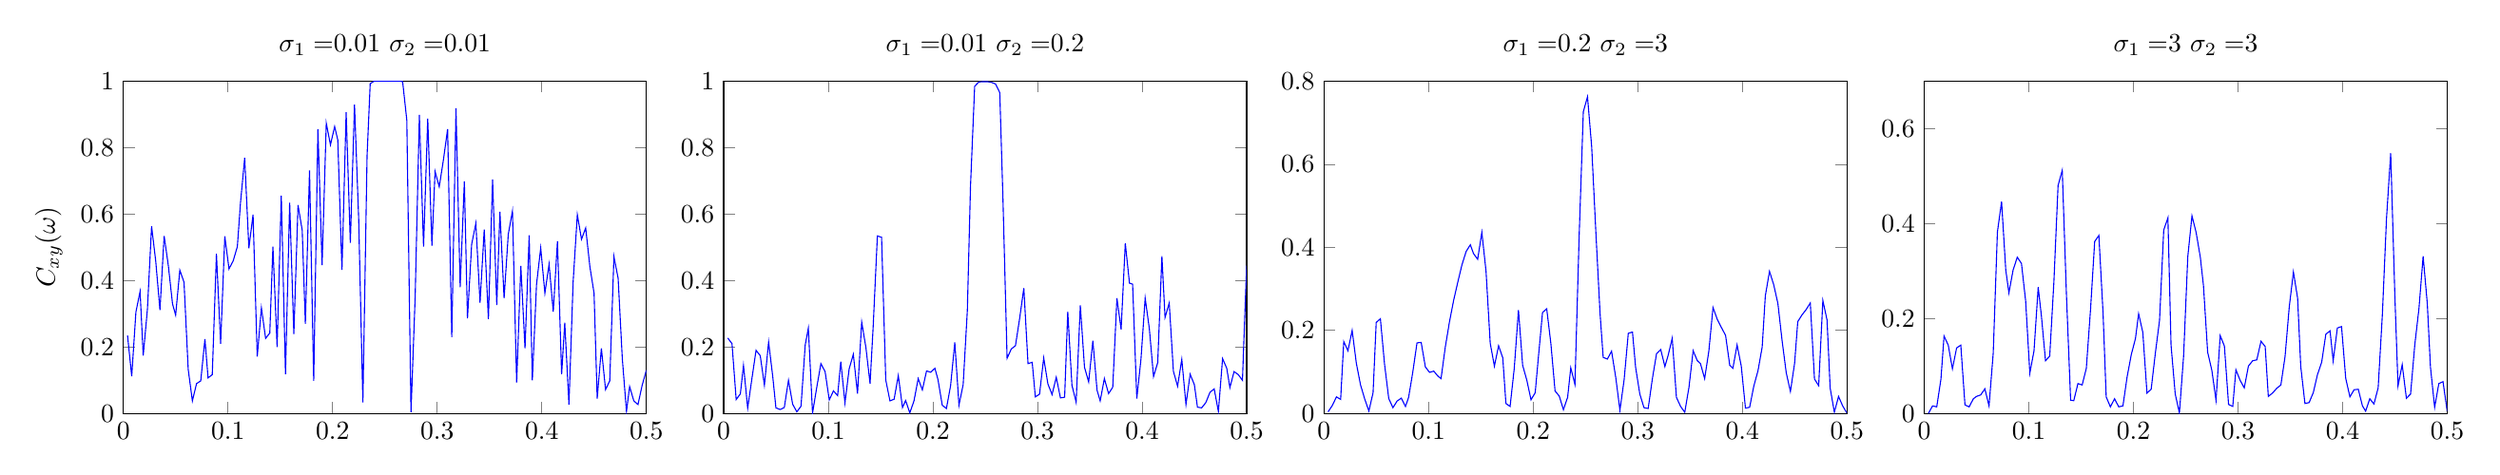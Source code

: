 % This file was created by matlab2tikz v0.4.7 running on MATLAB 8.1.
% Copyright (c) 2008--2014, Nico Schlömer <nico.schloemer@gmail.com>
% All rights reserved.
% Minimal pgfplots version: 1.3
% 
% The latest updates can be retrieved from
%   http://www.mathworks.com/matlabcentral/fileexchange/22022-matlab2tikz
% where you can also make suggestions and rate matlab2tikz.
% 
\begin{tikzpicture}

\begin{axis}[%
width=2.75in,
height=1.75in,
scale only axis,
xmin=0,
xmax=0.5,
ymin=0,
ymax=1,
name=plot2,
title={$\sigma_1 =$0.01 $\sigma_2 =$0.2}
]
\addplot [color=blue,solid,forget plot]
  table[row sep=crcr]{0.004	0.227\\
0.008	0.21\\
0.012	0.042\\
0.016	0.059\\
0.019	0.145\\
0.023	0.016\\
0.027	0.104\\
0.031	0.19\\
0.035	0.174\\
0.039	0.085\\
0.043	0.215\\
0.047	0.11\\
0.05	0.017\\
0.054	0.012\\
0.058	0.018\\
0.062	0.1\\
0.066	0.028\\
0.07	0.005\\
0.074	0.022\\
0.078	0.206\\
0.081	0.257\\
0.085	0.001\\
0.089	0.078\\
0.093	0.15\\
0.097	0.126\\
0.101	0.041\\
0.105	0.068\\
0.109	0.054\\
0.112	0.156\\
0.116	0.032\\
0.12	0.134\\
0.124	0.178\\
0.128	0.06\\
0.132	0.275\\
0.136	0.199\\
0.14	0.09\\
0.143	0.263\\
0.147	0.534\\
0.151	0.53\\
0.155	0.101\\
0.159	0.038\\
0.163	0.043\\
0.167	0.114\\
0.171	0.018\\
0.174	0.039\\
0.178	0.002\\
0.182	0.038\\
0.186	0.105\\
0.19	0.071\\
0.194	0.128\\
0.198	0.124\\
0.202	0.136\\
0.205	0.101\\
0.209	0.025\\
0.213	0.015\\
0.217	0.084\\
0.221	0.214\\
0.225	0.025\\
0.229	0.087\\
0.233	0.31\\
0.236	0.682\\
0.24	0.984\\
0.244	0.997\\
0.248	0.998\\
0.252	0.998\\
0.256	0.996\\
0.26	0.991\\
0.264	0.965\\
0.267	0.65\\
0.271	0.166\\
0.275	0.194\\
0.279	0.204\\
0.283	0.286\\
0.287	0.377\\
0.291	0.15\\
0.295	0.154\\
0.298	0.05\\
0.302	0.058\\
0.306	0.167\\
0.31	0.089\\
0.314	0.057\\
0.318	0.109\\
0.322	0.047\\
0.326	0.049\\
0.329	0.306\\
0.333	0.085\\
0.337	0.034\\
0.341	0.325\\
0.345	0.139\\
0.349	0.095\\
0.353	0.219\\
0.357	0.07\\
0.36	0.038\\
0.364	0.105\\
0.368	0.06\\
0.372	0.079\\
0.376	0.347\\
0.38	0.253\\
0.384	0.512\\
0.388	0.392\\
0.391	0.389\\
0.395	0.045\\
0.399	0.164\\
0.403	0.347\\
0.407	0.255\\
0.411	0.111\\
0.415	0.153\\
0.419	0.473\\
0.422	0.289\\
0.426	0.332\\
0.43	0.127\\
0.434	0.082\\
0.438	0.163\\
0.442	0.027\\
0.446	0.118\\
0.45	0.087\\
0.453	0.019\\
0.457	0.017\\
0.461	0.033\\
0.465	0.064\\
0.469	0.074\\
0.473	0.006\\
0.477	0.165\\
0.481	0.136\\
0.484	0.078\\
0.488	0.126\\
0.492	0.117\\
0.496	0.1\\
0.5	0.445\\
};
\end{axis}

\begin{axis}[%
width=2.75in,
height=1.75in,
scale only axis,
xmin=0,
xmax=0.5,
ymin=0,
ymax=1,
ylabel={$C_{xy}(\omega)$},
at=(plot2.left of south west),
anchor=right of south east,
title={$\sigma_1 =$0.01 $\sigma_2 =$0.01}
]
\addplot [color=blue,solid,forget plot]
  table[row sep=crcr]{0.004	0.235\\
0.008	0.112\\
0.012	0.305\\
0.016	0.367\\
0.019	0.174\\
0.023	0.313\\
0.027	0.563\\
0.031	0.457\\
0.035	0.311\\
0.039	0.534\\
0.043	0.445\\
0.047	0.33\\
0.05	0.296\\
0.054	0.431\\
0.058	0.395\\
0.062	0.133\\
0.066	0.038\\
0.07	0.09\\
0.074	0.098\\
0.078	0.224\\
0.081	0.107\\
0.085	0.117\\
0.089	0.48\\
0.093	0.21\\
0.097	0.533\\
0.101	0.435\\
0.105	0.459\\
0.109	0.502\\
0.112	0.634\\
0.116	0.769\\
0.12	0.497\\
0.124	0.598\\
0.128	0.171\\
0.132	0.318\\
0.136	0.226\\
0.14	0.242\\
0.143	0.502\\
0.147	0.2\\
0.151	0.655\\
0.155	0.118\\
0.159	0.634\\
0.163	0.239\\
0.167	0.627\\
0.171	0.551\\
0.174	0.27\\
0.178	0.731\\
0.182	0.098\\
0.186	0.855\\
0.19	0.446\\
0.194	0.873\\
0.198	0.808\\
0.202	0.863\\
0.205	0.823\\
0.209	0.432\\
0.213	0.906\\
0.217	0.513\\
0.221	0.929\\
0.225	0.584\\
0.229	0.033\\
0.233	0.775\\
0.236	0.992\\
0.24	1.0\\
0.244	1.0\\
0.248	1.0\\
0.252	1.0\\
0.256	1.0\\
0.26	1.0\\
0.264	1.0\\
0.267	0.998\\
0.271	0.882\\
0.275	0.004\\
0.279	0.352\\
0.283	0.898\\
0.287	0.502\\
0.291	0.887\\
0.295	0.505\\
0.298	0.728\\
0.302	0.682\\
0.306	0.763\\
0.31	0.855\\
0.314	0.23\\
0.318	0.918\\
0.322	0.38\\
0.326	0.698\\
0.329	0.286\\
0.333	0.509\\
0.337	0.572\\
0.341	0.333\\
0.345	0.553\\
0.349	0.284\\
0.353	0.704\\
0.357	0.326\\
0.36	0.607\\
0.364	0.347\\
0.368	0.539\\
0.372	0.609\\
0.376	0.093\\
0.38	0.444\\
0.384	0.196\\
0.388	0.536\\
0.391	0.1\\
0.395	0.388\\
0.399	0.498\\
0.403	0.362\\
0.407	0.449\\
0.411	0.306\\
0.415	0.518\\
0.419	0.118\\
0.422	0.273\\
0.426	0.027\\
0.43	0.396\\
0.434	0.598\\
0.438	0.524\\
0.442	0.558\\
0.446	0.442\\
0.45	0.362\\
0.453	0.045\\
0.457	0.196\\
0.461	0.072\\
0.465	0.098\\
0.469	0.472\\
0.473	0.407\\
0.477	0.166\\
0.481	0.006\\
0.484	0.081\\
0.488	0.038\\
0.492	0.027\\
0.496	0.085\\
0.5	0.13\\
};
\end{axis}

\begin{axis}[%
width=2.75in,
height=1.75in,
scale only axis,
xmin=0,
xmax=0.5,
ymin=0,
ymax=0.8,
name=plot3,
at=(plot2.right of south east),
anchor=left of south west,
title={$\sigma_1 =$0.2 $\sigma_2 =$3}
]
\addplot [color=blue,solid,forget plot]
  table[row sep=crcr]{0.004	0.004\\
0.008	0.019\\
0.012	0.04\\
0.016	0.034\\
0.019	0.173\\
0.023	0.151\\
0.027	0.2\\
0.031	0.121\\
0.035	0.069\\
0.039	0.035\\
0.043	0.006\\
0.047	0.05\\
0.05	0.219\\
0.054	0.228\\
0.058	0.118\\
0.062	0.036\\
0.066	0.014\\
0.07	0.03\\
0.074	0.037\\
0.078	0.017\\
0.081	0.039\\
0.085	0.1\\
0.089	0.17\\
0.093	0.171\\
0.097	0.112\\
0.101	0.099\\
0.105	0.102\\
0.109	0.09\\
0.112	0.084\\
0.116	0.159\\
0.12	0.22\\
0.124	0.272\\
0.128	0.316\\
0.132	0.358\\
0.136	0.39\\
0.14	0.406\\
0.143	0.385\\
0.147	0.371\\
0.151	0.436\\
0.155	0.342\\
0.159	0.169\\
0.163	0.114\\
0.167	0.163\\
0.171	0.134\\
0.174	0.024\\
0.178	0.017\\
0.182	0.109\\
0.186	0.249\\
0.19	0.116\\
0.194	0.08\\
0.198	0.033\\
0.202	0.05\\
0.205	0.134\\
0.209	0.243\\
0.213	0.252\\
0.217	0.168\\
0.221	0.054\\
0.225	0.042\\
0.229	0.009\\
0.233	0.039\\
0.236	0.11\\
0.24	0.07\\
0.244	0.425\\
0.248	0.726\\
0.252	0.762\\
0.256	0.642\\
0.26	0.436\\
0.264	0.241\\
0.267	0.135\\
0.271	0.131\\
0.275	0.15\\
0.279	0.087\\
0.283	0.008\\
0.287	0.081\\
0.291	0.193\\
0.295	0.196\\
0.298	0.111\\
0.302	0.047\\
0.306	0.014\\
0.31	0.012\\
0.314	0.083\\
0.318	0.144\\
0.322	0.154\\
0.326	0.113\\
0.329	0.139\\
0.333	0.181\\
0.337	0.039\\
0.341	0.017\\
0.345	0.003\\
0.349	0.063\\
0.353	0.151\\
0.357	0.127\\
0.36	0.12\\
0.364	0.084\\
0.368	0.15\\
0.372	0.255\\
0.376	0.227\\
0.38	0.207\\
0.384	0.188\\
0.388	0.116\\
0.391	0.109\\
0.395	0.165\\
0.399	0.114\\
0.403	0.013\\
0.407	0.015\\
0.411	0.066\\
0.415	0.103\\
0.419	0.16\\
0.422	0.283\\
0.426	0.342\\
0.43	0.31\\
0.434	0.265\\
0.438	0.176\\
0.442	0.098\\
0.446	0.053\\
0.45	0.121\\
0.453	0.221\\
0.457	0.237\\
0.461	0.25\\
0.465	0.266\\
0.469	0.083\\
0.473	0.067\\
0.477	0.272\\
0.481	0.225\\
0.484	0.061\\
0.488	0.003\\
0.492	0.041\\
0.496	0.018\\
0.5	0.001\\
};
\end{axis}

\begin{axis}[%
width=2.75in,
height=1.75in,
scale only axis,
xmin=0,
xmax=0.5,
ymin=0,
ymax=0.7,
at=(plot3.right of south east),
anchor=left of south west,
title={$\sigma_1 =$3 $\sigma_2 =$3}
]
\addplot [color=blue,solid,forget plot]
  table[row sep=crcr]{0.004	0.0\\
0.008	0.016\\
0.012	0.014\\
0.016	0.072\\
0.019	0.163\\
0.023	0.144\\
0.027	0.094\\
0.031	0.138\\
0.035	0.144\\
0.039	0.018\\
0.043	0.014\\
0.047	0.031\\
0.05	0.036\\
0.054	0.039\\
0.058	0.052\\
0.062	0.016\\
0.066	0.127\\
0.07	0.382\\
0.074	0.446\\
0.078	0.302\\
0.081	0.254\\
0.085	0.302\\
0.089	0.329\\
0.093	0.316\\
0.097	0.237\\
0.101	0.085\\
0.105	0.132\\
0.109	0.266\\
0.112	0.207\\
0.116	0.111\\
0.12	0.121\\
0.124	0.277\\
0.128	0.48\\
0.132	0.512\\
0.136	0.25\\
0.14	0.028\\
0.143	0.027\\
0.147	0.063\\
0.151	0.06\\
0.155	0.095\\
0.159	0.218\\
0.163	0.362\\
0.167	0.375\\
0.171	0.212\\
0.174	0.035\\
0.178	0.014\\
0.182	0.031\\
0.186	0.014\\
0.19	0.016\\
0.194	0.077\\
0.198	0.124\\
0.202	0.158\\
0.205	0.21\\
0.209	0.171\\
0.213	0.043\\
0.217	0.051\\
0.221	0.127\\
0.225	0.196\\
0.229	0.386\\
0.233	0.412\\
0.236	0.144\\
0.24	0.041\\
0.244	0.001\\
0.248	0.121\\
0.252	0.33\\
0.256	0.416\\
0.26	0.381\\
0.264	0.329\\
0.267	0.269\\
0.271	0.129\\
0.275	0.091\\
0.279	0.028\\
0.283	0.164\\
0.287	0.142\\
0.291	0.019\\
0.295	0.015\\
0.298	0.092\\
0.302	0.07\\
0.306	0.054\\
0.31	0.1\\
0.314	0.111\\
0.318	0.113\\
0.322	0.152\\
0.326	0.141\\
0.329	0.036\\
0.333	0.043\\
0.337	0.053\\
0.341	0.06\\
0.345	0.12\\
0.349	0.224\\
0.353	0.298\\
0.357	0.243\\
0.36	0.099\\
0.364	0.021\\
0.368	0.023\\
0.372	0.044\\
0.376	0.082\\
0.38	0.108\\
0.384	0.167\\
0.388	0.174\\
0.391	0.111\\
0.395	0.18\\
0.399	0.183\\
0.403	0.074\\
0.407	0.035\\
0.411	0.05\\
0.415	0.051\\
0.419	0.016\\
0.422	0.005\\
0.426	0.031\\
0.43	0.02\\
0.434	0.054\\
0.438	0.207\\
0.442	0.411\\
0.446	0.548\\
0.45	0.246\\
0.453	0.058\\
0.457	0.103\\
0.461	0.032\\
0.465	0.041\\
0.469	0.144\\
0.473	0.221\\
0.477	0.331\\
0.481	0.231\\
0.484	0.098\\
0.488	0.013\\
0.492	0.063\\
0.496	0.067\\
0.5	0.005\\
};
\end{axis}
\end{tikzpicture}%